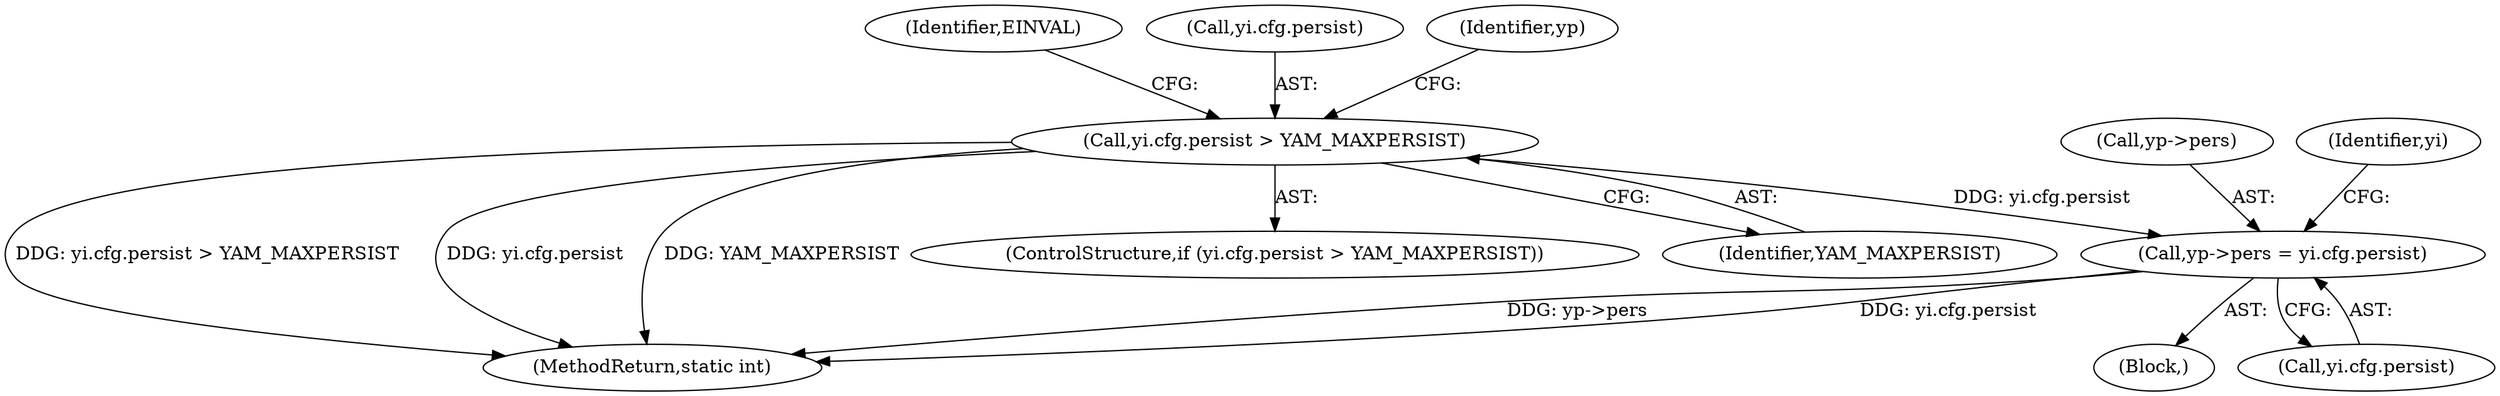 digraph "0_linux_8e3fbf870481eb53b2d3a322d1fc395ad8b367ed@pointer" {
"1000553" [label="(Call,yp->pers = yi.cfg.persist)"];
"1000543" [label="(Call,yi.cfg.persist > YAM_MAXPERSIST)"];
"1000552" [label="(Identifier,EINVAL)"];
"1000541" [label="(Block,)"];
"1000549" [label="(Identifier,YAM_MAXPERSIST)"];
"1000544" [label="(Call,yi.cfg.persist)"];
"1000554" [label="(Call,yp->pers)"];
"1000566" [label="(Identifier,yi)"];
"1000724" [label="(MethodReturn,static int)"];
"1000543" [label="(Call,yi.cfg.persist > YAM_MAXPERSIST)"];
"1000542" [label="(ControlStructure,if (yi.cfg.persist > YAM_MAXPERSIST))"];
"1000555" [label="(Identifier,yp)"];
"1000553" [label="(Call,yp->pers = yi.cfg.persist)"];
"1000557" [label="(Call,yi.cfg.persist)"];
"1000553" -> "1000541"  [label="AST: "];
"1000553" -> "1000557"  [label="CFG: "];
"1000554" -> "1000553"  [label="AST: "];
"1000557" -> "1000553"  [label="AST: "];
"1000566" -> "1000553"  [label="CFG: "];
"1000553" -> "1000724"  [label="DDG: yp->pers"];
"1000553" -> "1000724"  [label="DDG: yi.cfg.persist"];
"1000543" -> "1000553"  [label="DDG: yi.cfg.persist"];
"1000543" -> "1000542"  [label="AST: "];
"1000543" -> "1000549"  [label="CFG: "];
"1000544" -> "1000543"  [label="AST: "];
"1000549" -> "1000543"  [label="AST: "];
"1000552" -> "1000543"  [label="CFG: "];
"1000555" -> "1000543"  [label="CFG: "];
"1000543" -> "1000724"  [label="DDG: yi.cfg.persist > YAM_MAXPERSIST"];
"1000543" -> "1000724"  [label="DDG: yi.cfg.persist"];
"1000543" -> "1000724"  [label="DDG: YAM_MAXPERSIST"];
}
